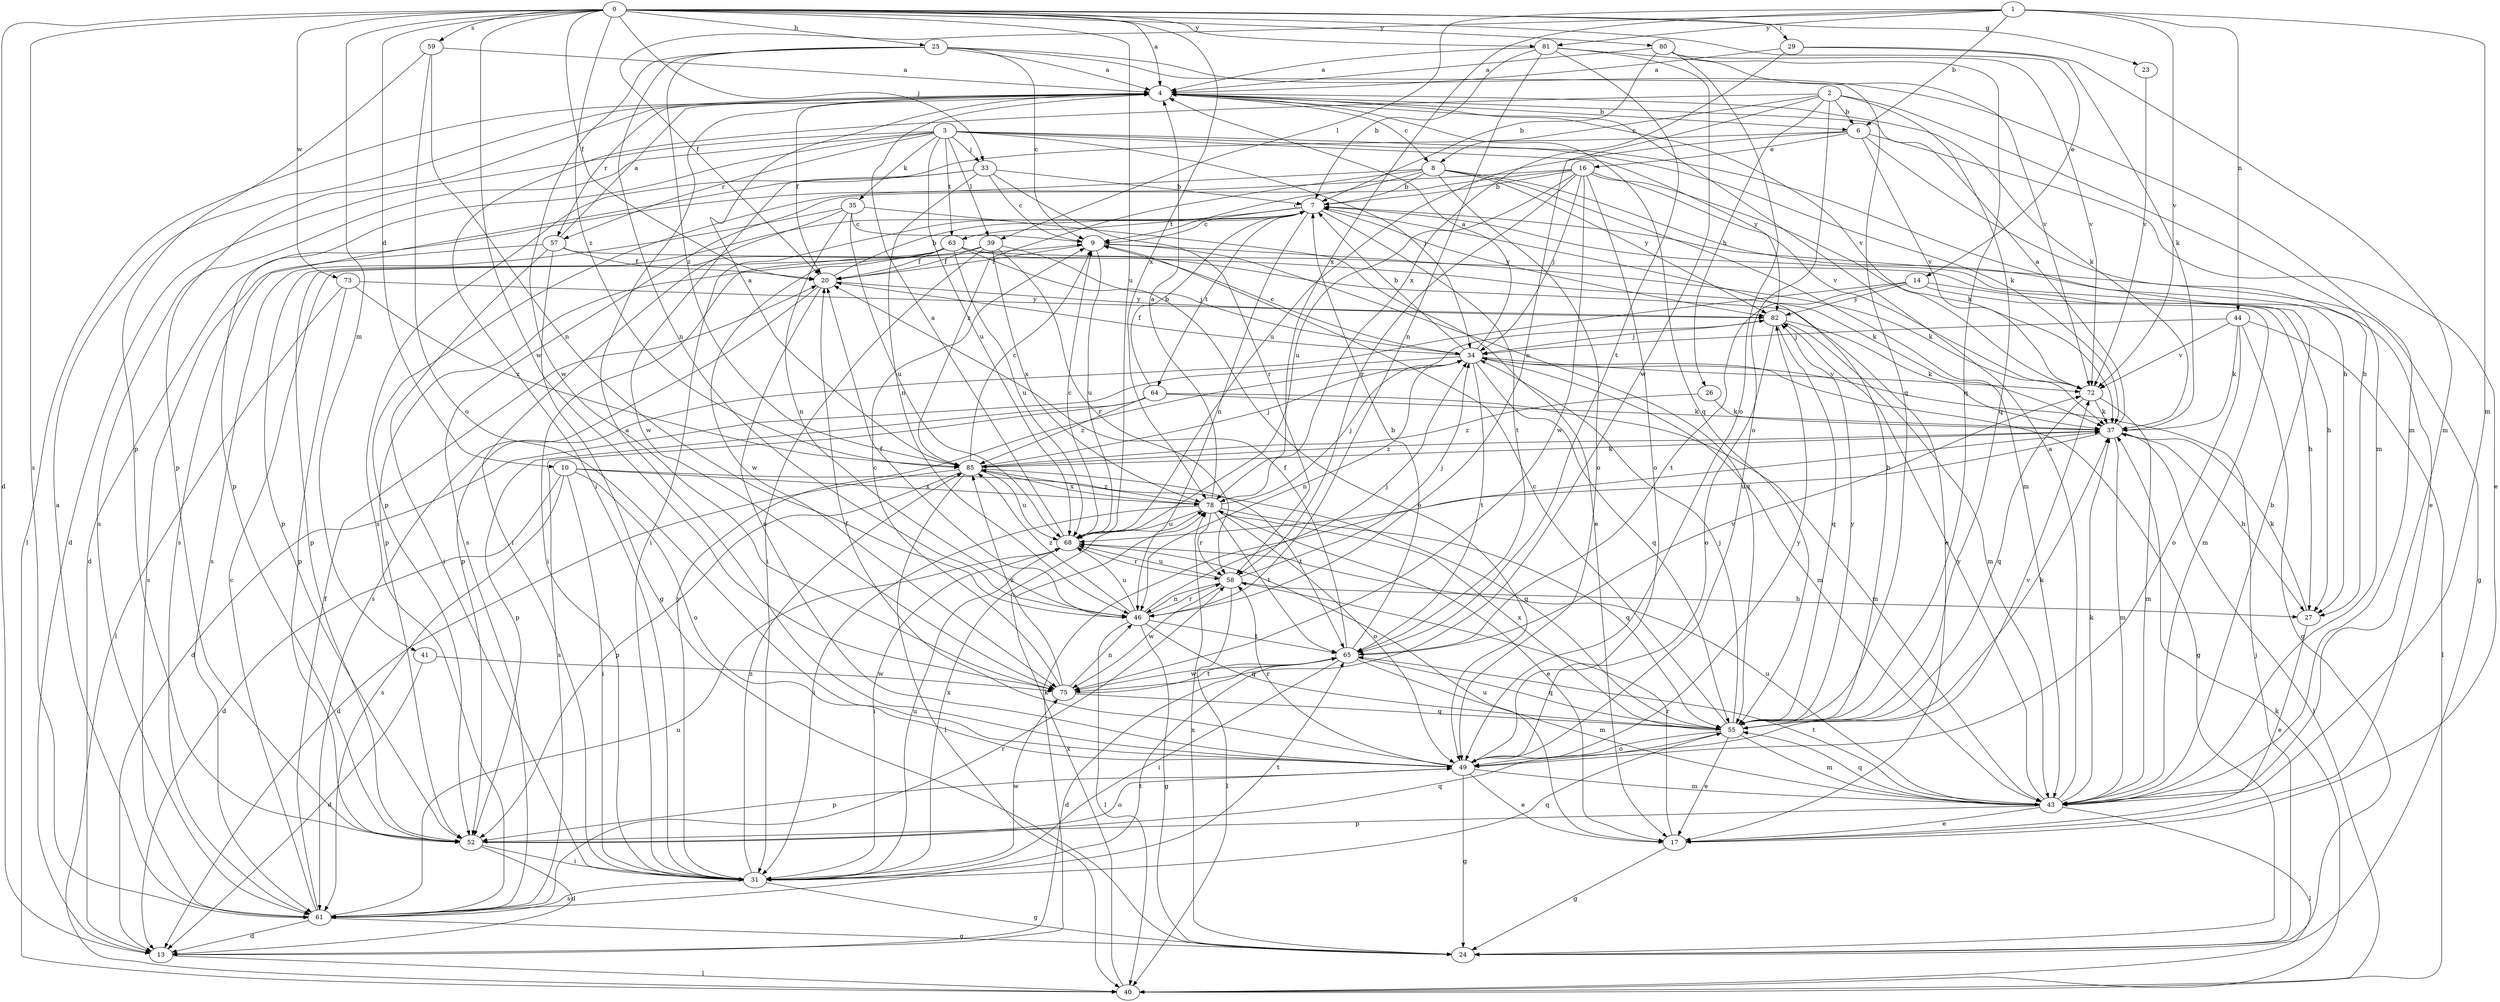 strict digraph  {
0;
1;
2;
3;
4;
6;
7;
8;
9;
10;
13;
14;
16;
17;
20;
23;
24;
25;
26;
27;
29;
31;
33;
34;
35;
37;
39;
40;
41;
43;
44;
46;
49;
52;
55;
57;
58;
59;
61;
63;
64;
65;
68;
72;
73;
75;
78;
80;
81;
82;
85;
0 -> 4  [label=a];
0 -> 10  [label=d];
0 -> 13  [label=d];
0 -> 14  [label=e];
0 -> 20  [label=f];
0 -> 23  [label=g];
0 -> 25  [label=h];
0 -> 29  [label=i];
0 -> 33  [label=j];
0 -> 41  [label=m];
0 -> 59  [label=s];
0 -> 61  [label=s];
0 -> 68  [label=u];
0 -> 73  [label=w];
0 -> 75  [label=w];
0 -> 78  [label=x];
0 -> 80  [label=y];
0 -> 81  [label=y];
0 -> 85  [label=z];
1 -> 6  [label=b];
1 -> 20  [label=f];
1 -> 39  [label=l];
1 -> 43  [label=m];
1 -> 44  [label=n];
1 -> 72  [label=v];
1 -> 78  [label=x];
1 -> 81  [label=y];
2 -> 6  [label=b];
2 -> 8  [label=c];
2 -> 26  [label=h];
2 -> 31  [label=i];
2 -> 43  [label=m];
2 -> 46  [label=n];
2 -> 49  [label=o];
2 -> 55  [label=q];
3 -> 13  [label=d];
3 -> 27  [label=h];
3 -> 33  [label=j];
3 -> 34  [label=j];
3 -> 35  [label=k];
3 -> 37  [label=k];
3 -> 39  [label=l];
3 -> 52  [label=p];
3 -> 57  [label=r];
3 -> 61  [label=s];
3 -> 63  [label=t];
3 -> 68  [label=u];
3 -> 82  [label=y];
4 -> 6  [label=b];
4 -> 8  [label=c];
4 -> 20  [label=f];
4 -> 37  [label=k];
4 -> 40  [label=l];
4 -> 52  [label=p];
4 -> 55  [label=q];
4 -> 57  [label=r];
4 -> 72  [label=v];
6 -> 16  [label=e];
6 -> 17  [label=e];
6 -> 27  [label=h];
6 -> 61  [label=s];
6 -> 68  [label=u];
6 -> 72  [label=v];
7 -> 9  [label=c];
7 -> 24  [label=g];
7 -> 31  [label=i];
7 -> 46  [label=n];
7 -> 52  [label=p];
7 -> 63  [label=t];
7 -> 64  [label=t];
7 -> 65  [label=t];
7 -> 82  [label=y];
8 -> 7  [label=b];
8 -> 9  [label=c];
8 -> 13  [label=d];
8 -> 17  [label=e];
8 -> 43  [label=m];
8 -> 49  [label=o];
8 -> 82  [label=y];
8 -> 85  [label=z];
9 -> 20  [label=f];
9 -> 37  [label=k];
9 -> 55  [label=q];
9 -> 68  [label=u];
10 -> 13  [label=d];
10 -> 31  [label=i];
10 -> 49  [label=o];
10 -> 55  [label=q];
10 -> 61  [label=s];
10 -> 78  [label=x];
13 -> 37  [label=k];
13 -> 40  [label=l];
14 -> 27  [label=h];
14 -> 43  [label=m];
14 -> 52  [label=p];
14 -> 65  [label=t];
14 -> 82  [label=y];
16 -> 7  [label=b];
16 -> 34  [label=j];
16 -> 37  [label=k];
16 -> 49  [label=o];
16 -> 52  [label=p];
16 -> 58  [label=r];
16 -> 61  [label=s];
16 -> 68  [label=u];
16 -> 72  [label=v];
16 -> 75  [label=w];
17 -> 24  [label=g];
17 -> 58  [label=r];
17 -> 68  [label=u];
20 -> 7  [label=b];
20 -> 49  [label=o];
20 -> 61  [label=s];
20 -> 82  [label=y];
23 -> 72  [label=v];
24 -> 34  [label=j];
24 -> 78  [label=x];
25 -> 4  [label=a];
25 -> 9  [label=c];
25 -> 43  [label=m];
25 -> 46  [label=n];
25 -> 55  [label=q];
25 -> 75  [label=w];
25 -> 85  [label=z];
26 -> 37  [label=k];
26 -> 85  [label=z];
27 -> 17  [label=e];
27 -> 37  [label=k];
29 -> 4  [label=a];
29 -> 37  [label=k];
29 -> 43  [label=m];
29 -> 78  [label=x];
31 -> 24  [label=g];
31 -> 55  [label=q];
31 -> 61  [label=s];
31 -> 65  [label=t];
31 -> 68  [label=u];
31 -> 75  [label=w];
31 -> 78  [label=x];
31 -> 82  [label=y];
31 -> 85  [label=z];
33 -> 7  [label=b];
33 -> 9  [label=c];
33 -> 46  [label=n];
33 -> 58  [label=r];
33 -> 61  [label=s];
33 -> 75  [label=w];
34 -> 4  [label=a];
34 -> 7  [label=b];
34 -> 9  [label=c];
34 -> 13  [label=d];
34 -> 20  [label=f];
34 -> 24  [label=g];
34 -> 43  [label=m];
34 -> 46  [label=n];
34 -> 55  [label=q];
34 -> 65  [label=t];
34 -> 72  [label=v];
35 -> 9  [label=c];
35 -> 17  [label=e];
35 -> 31  [label=i];
35 -> 46  [label=n];
35 -> 61  [label=s];
35 -> 68  [label=u];
37 -> 4  [label=a];
37 -> 27  [label=h];
37 -> 40  [label=l];
37 -> 43  [label=m];
37 -> 68  [label=u];
37 -> 85  [label=z];
39 -> 20  [label=f];
39 -> 31  [label=i];
39 -> 34  [label=j];
39 -> 52  [label=p];
39 -> 58  [label=r];
39 -> 78  [label=x];
40 -> 37  [label=k];
40 -> 78  [label=x];
41 -> 13  [label=d];
41 -> 75  [label=w];
43 -> 4  [label=a];
43 -> 7  [label=b];
43 -> 17  [label=e];
43 -> 37  [label=k];
43 -> 40  [label=l];
43 -> 52  [label=p];
43 -> 55  [label=q];
43 -> 65  [label=t];
43 -> 68  [label=u];
43 -> 82  [label=y];
44 -> 24  [label=g];
44 -> 34  [label=j];
44 -> 37  [label=k];
44 -> 40  [label=l];
44 -> 49  [label=o];
44 -> 72  [label=v];
46 -> 20  [label=f];
46 -> 24  [label=g];
46 -> 34  [label=j];
46 -> 40  [label=l];
46 -> 55  [label=q];
46 -> 58  [label=r];
46 -> 65  [label=t];
46 -> 68  [label=u];
46 -> 85  [label=z];
49 -> 4  [label=a];
49 -> 17  [label=e];
49 -> 20  [label=f];
49 -> 24  [label=g];
49 -> 43  [label=m];
49 -> 52  [label=p];
49 -> 58  [label=r];
49 -> 72  [label=v];
49 -> 82  [label=y];
52 -> 13  [label=d];
52 -> 31  [label=i];
52 -> 49  [label=o];
52 -> 55  [label=q];
55 -> 7  [label=b];
55 -> 9  [label=c];
55 -> 17  [label=e];
55 -> 34  [label=j];
55 -> 37  [label=k];
55 -> 43  [label=m];
55 -> 49  [label=o];
55 -> 78  [label=x];
55 -> 82  [label=y];
57 -> 4  [label=a];
57 -> 20  [label=f];
57 -> 24  [label=g];
57 -> 31  [label=i];
57 -> 37  [label=k];
57 -> 61  [label=s];
58 -> 27  [label=h];
58 -> 34  [label=j];
58 -> 40  [label=l];
58 -> 46  [label=n];
58 -> 68  [label=u];
58 -> 75  [label=w];
59 -> 4  [label=a];
59 -> 46  [label=n];
59 -> 49  [label=o];
59 -> 52  [label=p];
61 -> 4  [label=a];
61 -> 9  [label=c];
61 -> 13  [label=d];
61 -> 20  [label=f];
61 -> 24  [label=g];
61 -> 58  [label=r];
61 -> 65  [label=t];
61 -> 68  [label=u];
63 -> 17  [label=e];
63 -> 20  [label=f];
63 -> 27  [label=h];
63 -> 31  [label=i];
63 -> 49  [label=o];
63 -> 52  [label=p];
63 -> 68  [label=u];
63 -> 75  [label=w];
64 -> 7  [label=b];
64 -> 37  [label=k];
64 -> 43  [label=m];
64 -> 52  [label=p];
64 -> 61  [label=s];
64 -> 85  [label=z];
65 -> 7  [label=b];
65 -> 13  [label=d];
65 -> 20  [label=f];
65 -> 31  [label=i];
65 -> 43  [label=m];
65 -> 55  [label=q];
65 -> 72  [label=v];
65 -> 75  [label=w];
68 -> 4  [label=a];
68 -> 9  [label=c];
68 -> 31  [label=i];
68 -> 58  [label=r];
72 -> 37  [label=k];
72 -> 43  [label=m];
72 -> 55  [label=q];
73 -> 40  [label=l];
73 -> 52  [label=p];
73 -> 82  [label=y];
73 -> 85  [label=z];
75 -> 9  [label=c];
75 -> 46  [label=n];
75 -> 55  [label=q];
75 -> 65  [label=t];
75 -> 85  [label=z];
78 -> 4  [label=a];
78 -> 17  [label=e];
78 -> 31  [label=i];
78 -> 34  [label=j];
78 -> 49  [label=o];
78 -> 55  [label=q];
78 -> 58  [label=r];
78 -> 65  [label=t];
78 -> 68  [label=u];
78 -> 85  [label=z];
80 -> 4  [label=a];
80 -> 7  [label=b];
80 -> 49  [label=o];
80 -> 55  [label=q];
80 -> 72  [label=v];
81 -> 4  [label=a];
81 -> 7  [label=b];
81 -> 46  [label=n];
81 -> 65  [label=t];
81 -> 72  [label=v];
81 -> 75  [label=w];
82 -> 34  [label=j];
82 -> 37  [label=k];
82 -> 43  [label=m];
82 -> 49  [label=o];
82 -> 55  [label=q];
85 -> 4  [label=a];
85 -> 9  [label=c];
85 -> 13  [label=d];
85 -> 34  [label=j];
85 -> 37  [label=k];
85 -> 40  [label=l];
85 -> 52  [label=p];
85 -> 65  [label=t];
85 -> 68  [label=u];
85 -> 78  [label=x];
}

